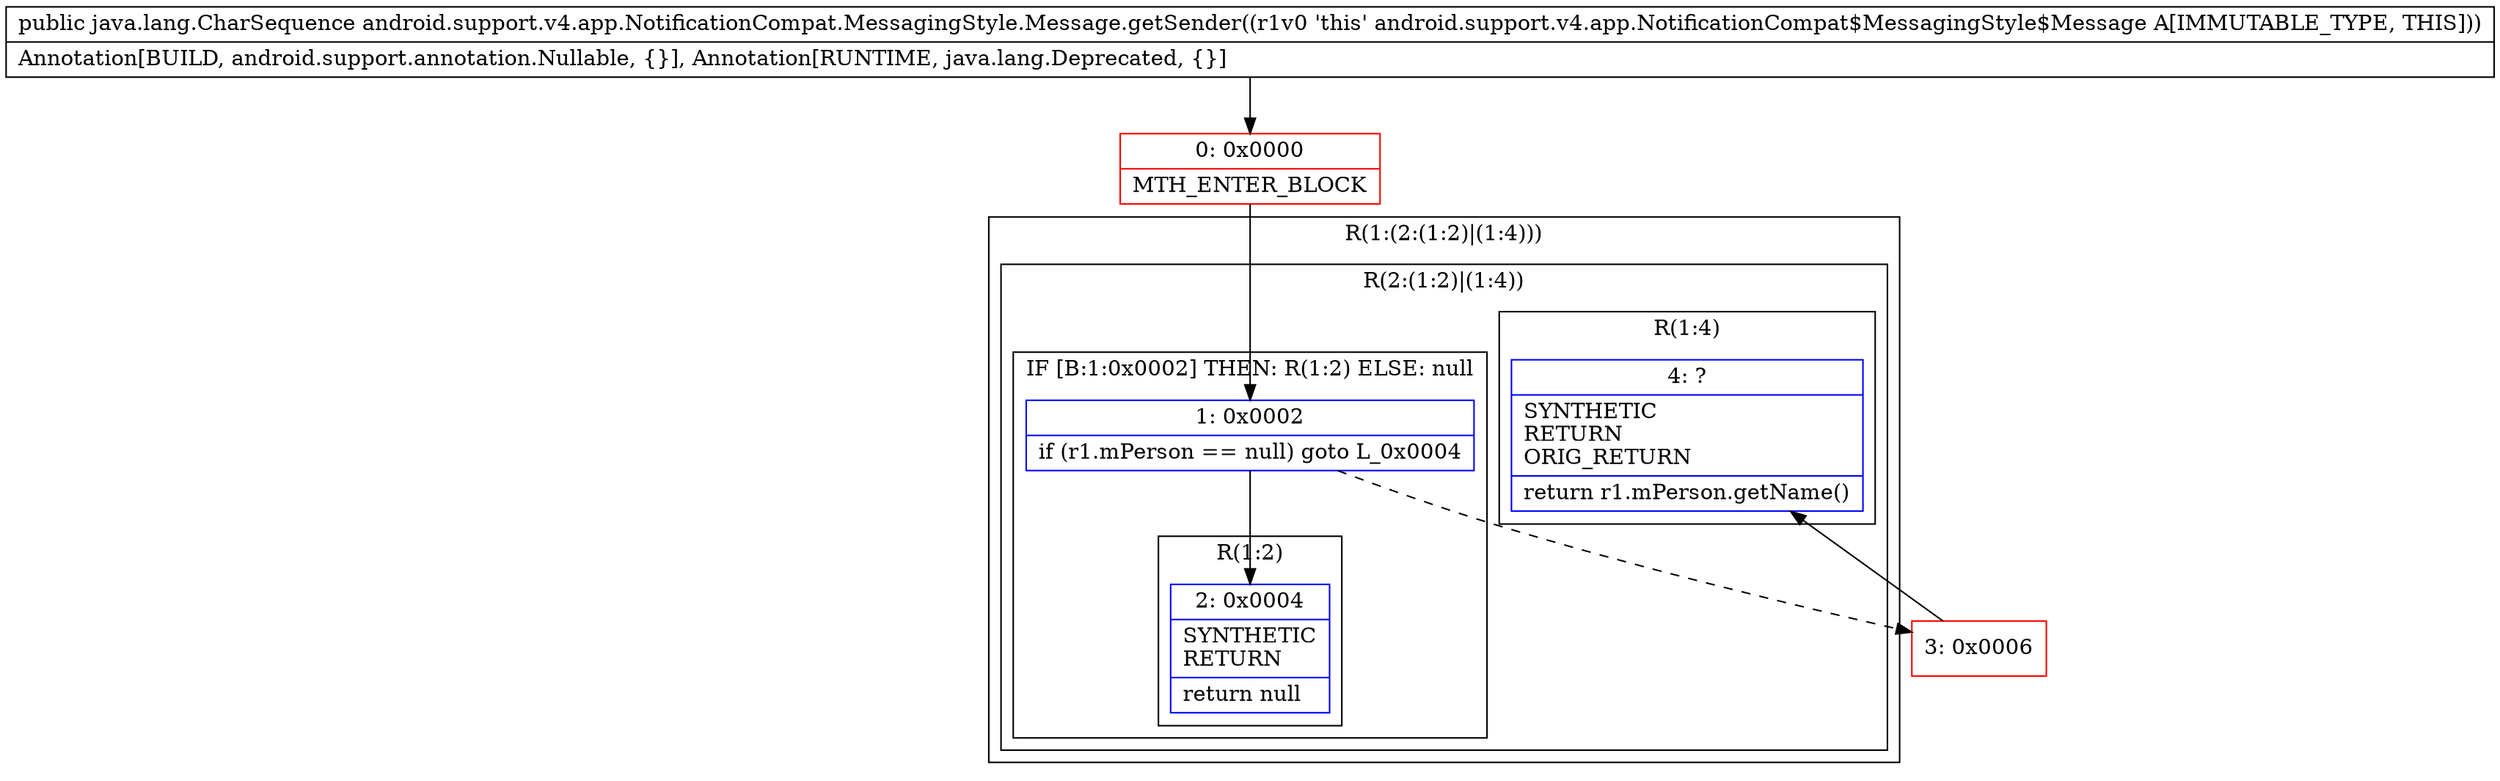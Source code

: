 digraph "CFG forandroid.support.v4.app.NotificationCompat.MessagingStyle.Message.getSender()Ljava\/lang\/CharSequence;" {
subgraph cluster_Region_1705104648 {
label = "R(1:(2:(1:2)|(1:4)))";
node [shape=record,color=blue];
subgraph cluster_Region_2086435686 {
label = "R(2:(1:2)|(1:4))";
node [shape=record,color=blue];
subgraph cluster_IfRegion_1835135907 {
label = "IF [B:1:0x0002] THEN: R(1:2) ELSE: null";
node [shape=record,color=blue];
Node_1 [shape=record,label="{1\:\ 0x0002|if (r1.mPerson == null) goto L_0x0004\l}"];
subgraph cluster_Region_157405986 {
label = "R(1:2)";
node [shape=record,color=blue];
Node_2 [shape=record,label="{2\:\ 0x0004|SYNTHETIC\lRETURN\l|return null\l}"];
}
}
subgraph cluster_Region_1644387987 {
label = "R(1:4)";
node [shape=record,color=blue];
Node_4 [shape=record,label="{4\:\ ?|SYNTHETIC\lRETURN\lORIG_RETURN\l|return r1.mPerson.getName()\l}"];
}
}
}
Node_0 [shape=record,color=red,label="{0\:\ 0x0000|MTH_ENTER_BLOCK\l}"];
Node_3 [shape=record,color=red,label="{3\:\ 0x0006}"];
MethodNode[shape=record,label="{public java.lang.CharSequence android.support.v4.app.NotificationCompat.MessagingStyle.Message.getSender((r1v0 'this' android.support.v4.app.NotificationCompat$MessagingStyle$Message A[IMMUTABLE_TYPE, THIS]))  | Annotation[BUILD, android.support.annotation.Nullable, \{\}], Annotation[RUNTIME, java.lang.Deprecated, \{\}]\l}"];
MethodNode -> Node_0;
Node_1 -> Node_2;
Node_1 -> Node_3[style=dashed];
Node_0 -> Node_1;
Node_3 -> Node_4;
}

